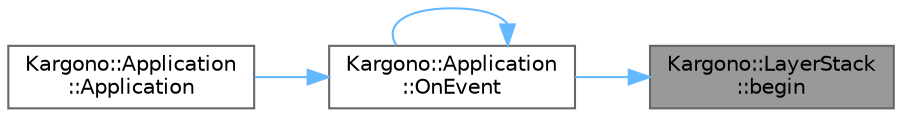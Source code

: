 digraph "Kargono::LayerStack::begin"
{
 // LATEX_PDF_SIZE
  bgcolor="transparent";
  edge [fontname=Helvetica,fontsize=10,labelfontname=Helvetica,labelfontsize=10];
  node [fontname=Helvetica,fontsize=10,shape=box,height=0.2,width=0.4];
  rankdir="RL";
  Node1 [id="Node000001",label="Kargono::LayerStack\l::begin",height=0.2,width=0.4,color="gray40", fillcolor="grey60", style="filled", fontcolor="black",tooltip="Returns an iterator pointing to the beginning of the layer stack."];
  Node1 -> Node2 [id="edge1_Node000001_Node000002",dir="back",color="steelblue1",style="solid",tooltip=" "];
  Node2 [id="Node000002",label="Kargono::Application\l::OnEvent",height=0.2,width=0.4,color="grey40", fillcolor="white", style="filled",URL="$class_kargono_1_1_application.html#a0f497f8c27bef5277d194eefc63481e2",tooltip="Event handler for events that occur within the application."];
  Node2 -> Node3 [id="edge2_Node000002_Node000003",dir="back",color="steelblue1",style="solid",tooltip=" "];
  Node3 [id="Node000003",label="Kargono::Application\l::Application",height=0.2,width=0.4,color="grey40", fillcolor="white", style="filled",URL="$class_kargono_1_1_application.html#a5013d2d9b4b8a49b26a35a640faee54b",tooltip="Constructor for the Application class."];
  Node2 -> Node2 [id="edge3_Node000002_Node000002",dir="back",color="steelblue1",style="solid",tooltip=" "];
}
